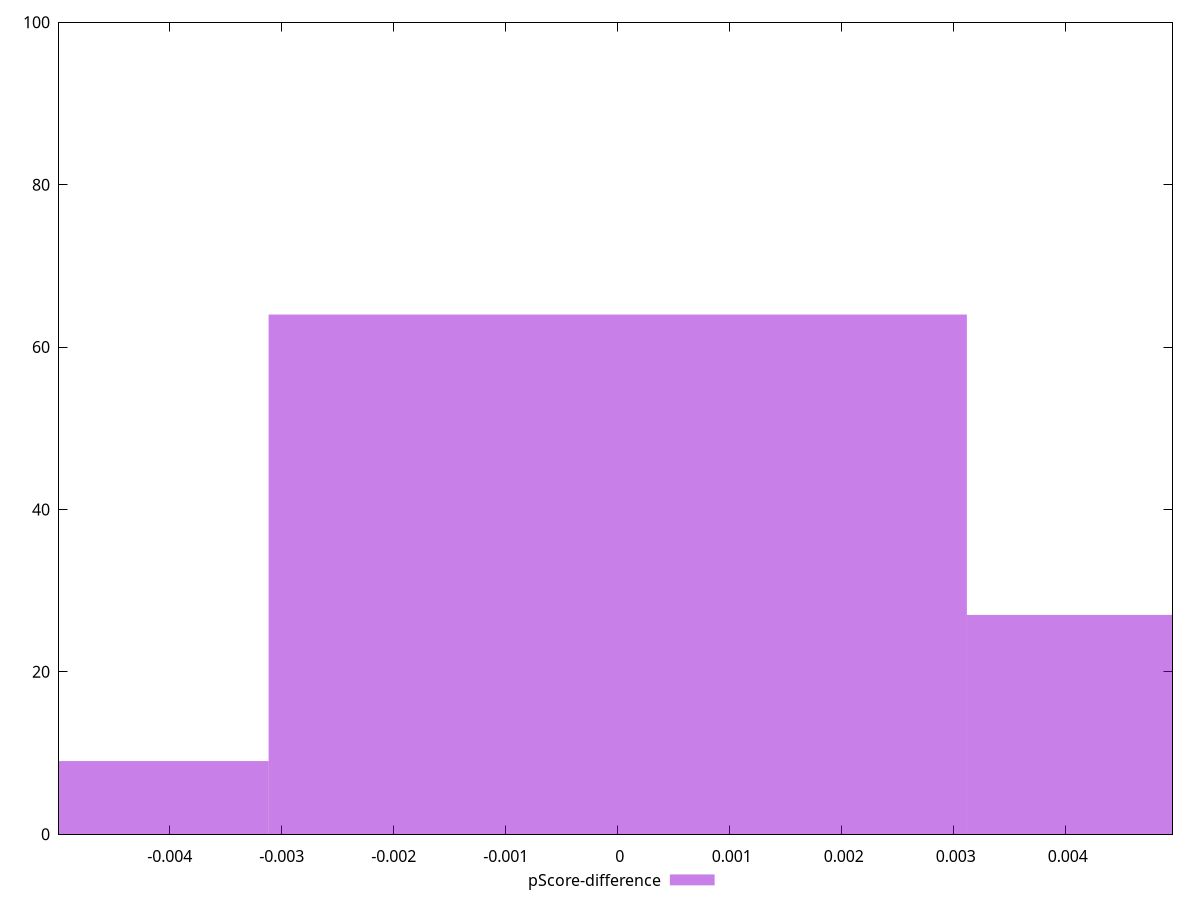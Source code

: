reset

$pScoreDifference <<EOF
0.006234032381155751 27
0 64
-0.006234032381155751 9
EOF

set key outside below
set boxwidth 0.006234032381155751
set xrange [-0.004988475957259486:0.0049528098718846225]
set yrange [0:100]
set trange [0:100]
set style fill transparent solid 0.5 noborder
set terminal svg size 640, 490 enhanced background rgb 'white'
set output "report_00017_2021-02-10T15-08-03.406Z/mainthread-work-breakdown/samples/pages+cached/pScore-difference/histogram.svg"

plot $pScoreDifference title "pScore-difference" with boxes

reset
